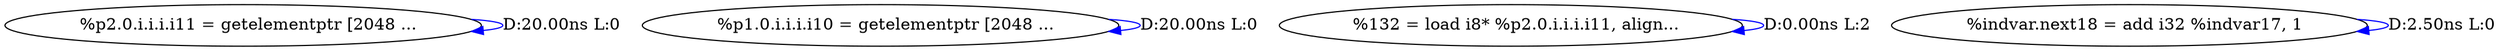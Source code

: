 digraph {
Node0x310cfb0[label="  %p2.0.i.i.i.i11 = getelementptr [2048 ..."];
Node0x310cfb0 -> Node0x310cfb0[label="D:20.00ns L:0",color=blue];
Node0x310d090[label="  %p1.0.i.i.i.i10 = getelementptr [2048 ..."];
Node0x310d090 -> Node0x310d090[label="D:20.00ns L:0",color=blue];
Node0x310d170[label="  %132 = load i8* %p2.0.i.i.i.i11, align..."];
Node0x310d170 -> Node0x310d170[label="D:0.00ns L:2",color=blue];
Node0x310d330[label="  %indvar.next18 = add i32 %indvar17, 1"];
Node0x310d330 -> Node0x310d330[label="D:2.50ns L:0",color=blue];
}
